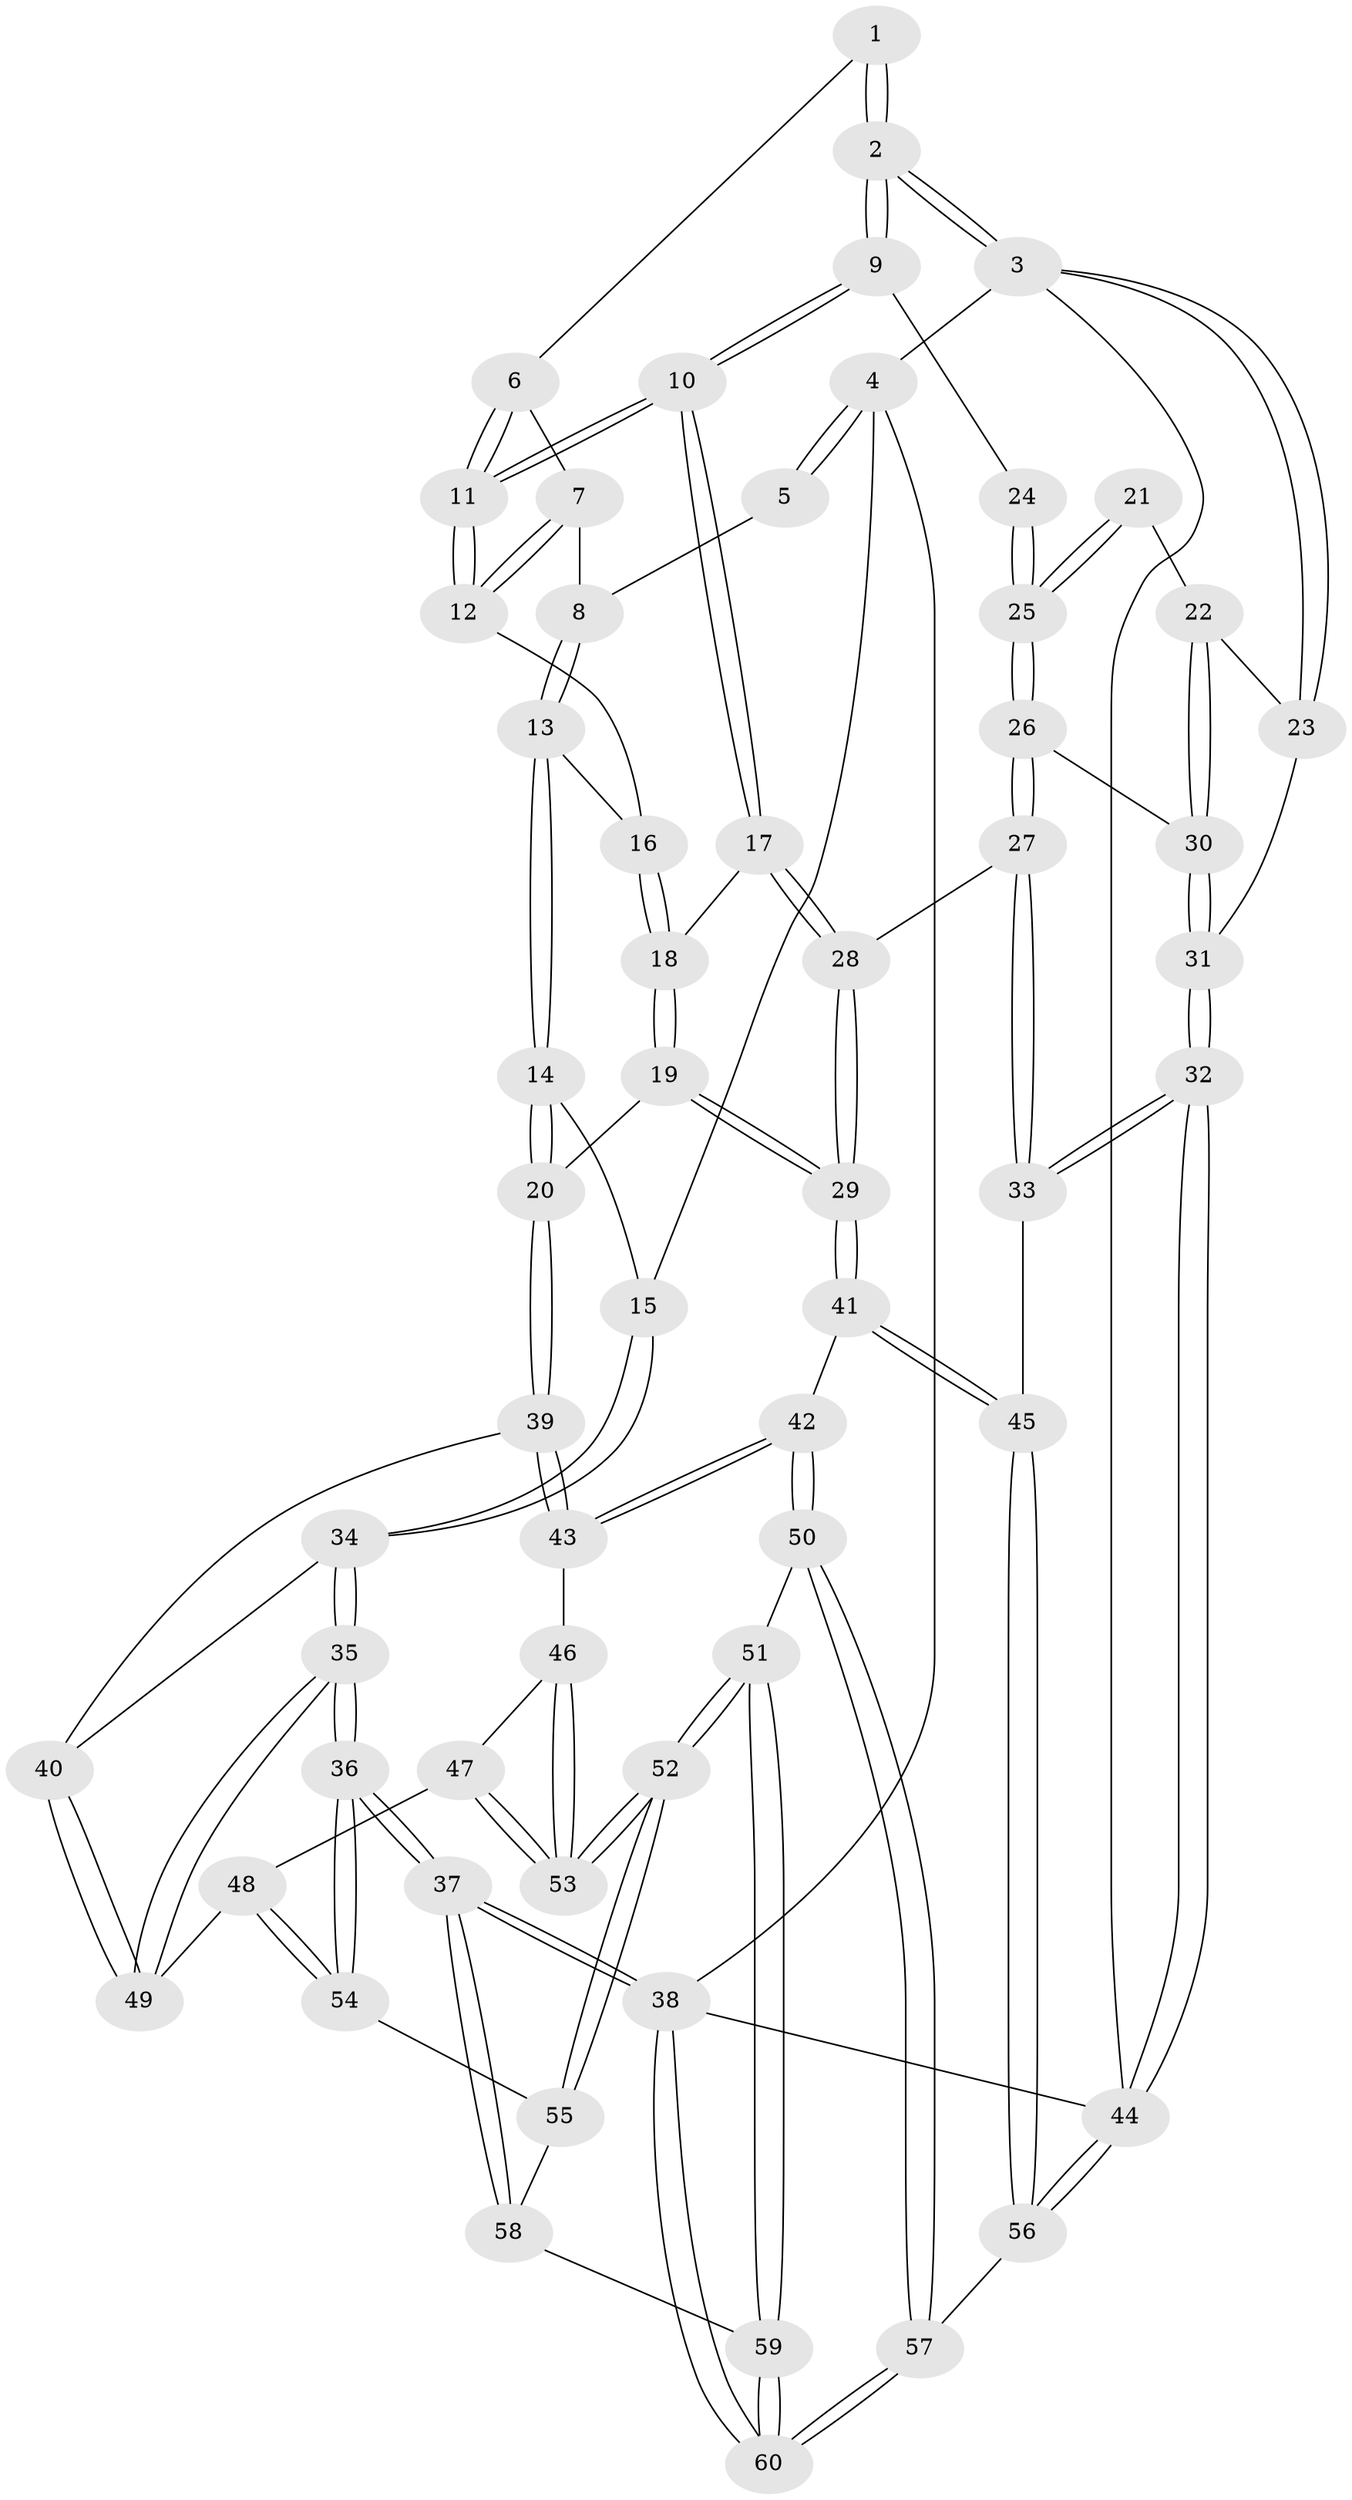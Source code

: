 // coarse degree distribution, {2: 0.023809523809523808, 4: 0.14285714285714285, 5: 0.5714285714285714, 6: 0.11904761904761904, 3: 0.11904761904761904, 7: 0.023809523809523808}
// Generated by graph-tools (version 1.1) at 2025/05/03/04/25 22:05:42]
// undirected, 60 vertices, 147 edges
graph export_dot {
graph [start="1"]
  node [color=gray90,style=filled];
  1 [pos="+0.5118539010647166+0"];
  2 [pos="+0.8528090060657233+0"];
  3 [pos="+1+0"];
  4 [pos="+0+0"];
  5 [pos="+0.19116233391455237+0"];
  6 [pos="+0.4944898981710806+0"];
  7 [pos="+0.40093033769762426+0.08965054500601974"];
  8 [pos="+0.33591616192479+0.0917938002944585"];
  9 [pos="+0.656940352388508+0.2404883463698189"];
  10 [pos="+0.6449551205678629+0.24434141697993017"];
  11 [pos="+0.6154845934579098+0.22014010401963546"];
  12 [pos="+0.450773987336673+0.17088879944699079"];
  13 [pos="+0.24350744479078595+0.19140550288535027"];
  14 [pos="+0.20444929729079875+0.2033533041150704"];
  15 [pos="+0+0.004212470853381156"];
  16 [pos="+0.36942487754834513+0.2347140915888781"];
  17 [pos="+0.6254839028297271+0.27563897378562663"];
  18 [pos="+0.42359674946062587+0.3679062061997059"];
  19 [pos="+0.35991364932569586+0.4528097454102686"];
  20 [pos="+0.27748045298585267+0.45258396672253215"];
  21 [pos="+0.9792193745512243+0.1603829969018222"];
  22 [pos="+1+0"];
  23 [pos="+1+0"];
  24 [pos="+0.7042901071373291+0.2534553389624065"];
  25 [pos="+0.8599621494132527+0.4180064933038508"];
  26 [pos="+0.8660655878853901+0.42940732117939756"];
  27 [pos="+0.8528170435375807+0.49098252656068475"];
  28 [pos="+0.6306840641691792+0.5362091340104311"];
  29 [pos="+0.5506946095639808+0.6613617990041555"];
  30 [pos="+0.8714499408134312+0.42798299646716387"];
  31 [pos="+1+0.4087897478095472"];
  32 [pos="+1+0.8830954185343692"];
  33 [pos="+0.9982243013738046+0.7935465214968339"];
  34 [pos="+0+0.3948742231343351"];
  35 [pos="+0+0.7372531952122803"];
  36 [pos="+0+1"];
  37 [pos="+0+1"];
  38 [pos="+0+1"];
  39 [pos="+0.2029284325762477+0.5032015761396027"];
  40 [pos="+0.09439321303760881+0.5109054779978333"];
  41 [pos="+0.5530797625874443+0.7074756631075316"];
  42 [pos="+0.471114141109749+0.7593644455198849"];
  43 [pos="+0.2486105183095888+0.6395663524254501"];
  44 [pos="+1+1"];
  45 [pos="+0.6523565106061692+0.7697702972967094"];
  46 [pos="+0.24536988795048825+0.6458544709244098"];
  47 [pos="+0.15076278565893456+0.7239627587383821"];
  48 [pos="+0.10301912367866725+0.7158212873257903"];
  49 [pos="+0.09344989537376133+0.6975252879256131"];
  50 [pos="+0.40846128217767913+0.8330978995985586"];
  51 [pos="+0.29375889800674465+0.8608811917044802"];
  52 [pos="+0.26090632714821904+0.8503288065181935"];
  53 [pos="+0.23519682843894835+0.7999845057279917"];
  54 [pos="+0.060673321177113375+0.8457223991477221"];
  55 [pos="+0.22337764535635424+0.8596971570664936"];
  56 [pos="+0.6237728440050497+1"];
  57 [pos="+0.4964658254099014+1"];
  58 [pos="+0.16820772584384286+0.9389532503745956"];
  59 [pos="+0.230471444796228+1"];
  60 [pos="+0.21094826859502286+1"];
  1 -- 2;
  1 -- 2;
  1 -- 6;
  2 -- 3;
  2 -- 3;
  2 -- 9;
  2 -- 9;
  3 -- 4;
  3 -- 23;
  3 -- 23;
  3 -- 44;
  4 -- 5;
  4 -- 5;
  4 -- 15;
  4 -- 38;
  5 -- 8;
  6 -- 7;
  6 -- 11;
  6 -- 11;
  7 -- 8;
  7 -- 12;
  7 -- 12;
  8 -- 13;
  8 -- 13;
  9 -- 10;
  9 -- 10;
  9 -- 24;
  10 -- 11;
  10 -- 11;
  10 -- 17;
  10 -- 17;
  11 -- 12;
  11 -- 12;
  12 -- 16;
  13 -- 14;
  13 -- 14;
  13 -- 16;
  14 -- 15;
  14 -- 20;
  14 -- 20;
  15 -- 34;
  15 -- 34;
  16 -- 18;
  16 -- 18;
  17 -- 18;
  17 -- 28;
  17 -- 28;
  18 -- 19;
  18 -- 19;
  19 -- 20;
  19 -- 29;
  19 -- 29;
  20 -- 39;
  20 -- 39;
  21 -- 22;
  21 -- 25;
  21 -- 25;
  22 -- 23;
  22 -- 30;
  22 -- 30;
  23 -- 31;
  24 -- 25;
  24 -- 25;
  25 -- 26;
  25 -- 26;
  26 -- 27;
  26 -- 27;
  26 -- 30;
  27 -- 28;
  27 -- 33;
  27 -- 33;
  28 -- 29;
  28 -- 29;
  29 -- 41;
  29 -- 41;
  30 -- 31;
  30 -- 31;
  31 -- 32;
  31 -- 32;
  32 -- 33;
  32 -- 33;
  32 -- 44;
  32 -- 44;
  33 -- 45;
  34 -- 35;
  34 -- 35;
  34 -- 40;
  35 -- 36;
  35 -- 36;
  35 -- 49;
  35 -- 49;
  36 -- 37;
  36 -- 37;
  36 -- 54;
  36 -- 54;
  37 -- 38;
  37 -- 38;
  37 -- 58;
  37 -- 58;
  38 -- 60;
  38 -- 60;
  38 -- 44;
  39 -- 40;
  39 -- 43;
  39 -- 43;
  40 -- 49;
  40 -- 49;
  41 -- 42;
  41 -- 45;
  41 -- 45;
  42 -- 43;
  42 -- 43;
  42 -- 50;
  42 -- 50;
  43 -- 46;
  44 -- 56;
  44 -- 56;
  45 -- 56;
  45 -- 56;
  46 -- 47;
  46 -- 53;
  46 -- 53;
  47 -- 48;
  47 -- 53;
  47 -- 53;
  48 -- 49;
  48 -- 54;
  48 -- 54;
  50 -- 51;
  50 -- 57;
  50 -- 57;
  51 -- 52;
  51 -- 52;
  51 -- 59;
  51 -- 59;
  52 -- 53;
  52 -- 53;
  52 -- 55;
  52 -- 55;
  54 -- 55;
  55 -- 58;
  56 -- 57;
  57 -- 60;
  57 -- 60;
  58 -- 59;
  59 -- 60;
  59 -- 60;
}
